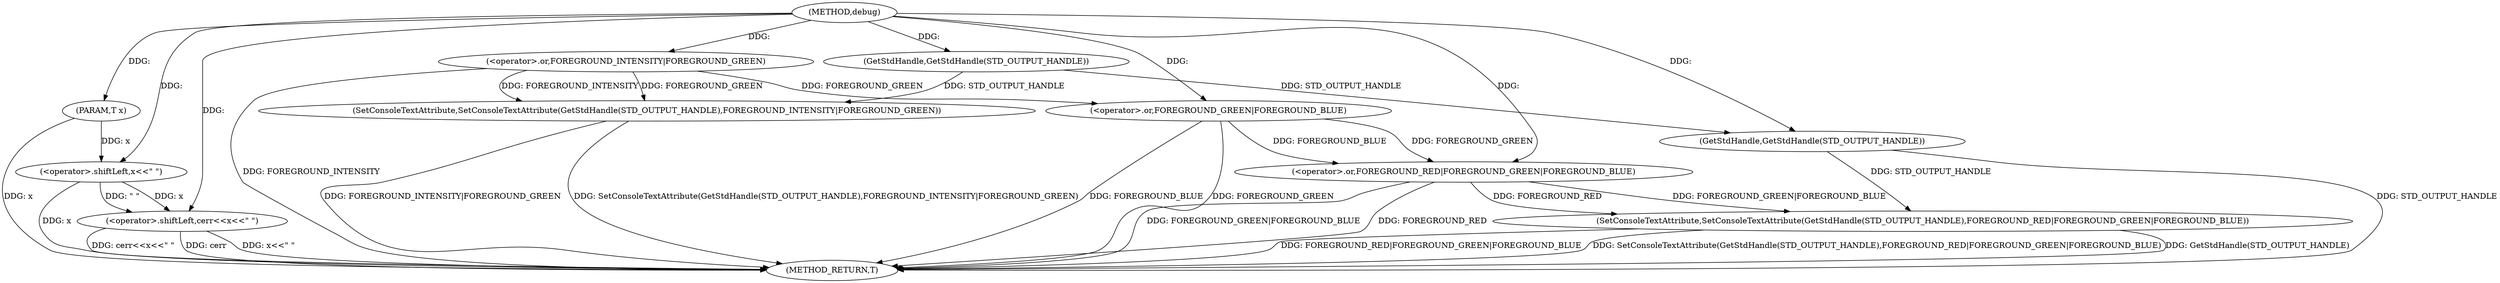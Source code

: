 digraph "debug" {  
"1000106" [label = "(METHOD,debug)" ]
"1000128" [label = "(METHOD_RETURN,T)" ]
"1000107" [label = "(PARAM,T x)" ]
"1000109" [label = "(SetConsoleTextAttribute,SetConsoleTextAttribute(GetStdHandle(STD_OUTPUT_HANDLE),FOREGROUND_INTENSITY|FOREGROUND_GREEN))" ]
"1000115" [label = "(<operator>.shiftLeft,cerr<<x<<\" \")" ]
"1000120" [label = "(SetConsoleTextAttribute,SetConsoleTextAttribute(GetStdHandle(STD_OUTPUT_HANDLE),FOREGROUND_RED|FOREGROUND_GREEN|FOREGROUND_BLUE))" ]
"1000110" [label = "(GetStdHandle,GetStdHandle(STD_OUTPUT_HANDLE))" ]
"1000112" [label = "(<operator>.or,FOREGROUND_INTENSITY|FOREGROUND_GREEN)" ]
"1000117" [label = "(<operator>.shiftLeft,x<<\" \")" ]
"1000121" [label = "(GetStdHandle,GetStdHandle(STD_OUTPUT_HANDLE))" ]
"1000123" [label = "(<operator>.or,FOREGROUND_RED|FOREGROUND_GREEN|FOREGROUND_BLUE)" ]
"1000125" [label = "(<operator>.or,FOREGROUND_GREEN|FOREGROUND_BLUE)" ]
  "1000107" -> "1000128"  [ label = "DDG: x"] 
  "1000109" -> "1000128"  [ label = "DDG: FOREGROUND_INTENSITY|FOREGROUND_GREEN"] 
  "1000109" -> "1000128"  [ label = "DDG: SetConsoleTextAttribute(GetStdHandle(STD_OUTPUT_HANDLE),FOREGROUND_INTENSITY|FOREGROUND_GREEN)"] 
  "1000117" -> "1000128"  [ label = "DDG: x"] 
  "1000115" -> "1000128"  [ label = "DDG: x<<\" \""] 
  "1000115" -> "1000128"  [ label = "DDG: cerr<<x<<\" \""] 
  "1000121" -> "1000128"  [ label = "DDG: STD_OUTPUT_HANDLE"] 
  "1000120" -> "1000128"  [ label = "DDG: GetStdHandle(STD_OUTPUT_HANDLE)"] 
  "1000125" -> "1000128"  [ label = "DDG: FOREGROUND_GREEN"] 
  "1000123" -> "1000128"  [ label = "DDG: FOREGROUND_GREEN|FOREGROUND_BLUE"] 
  "1000120" -> "1000128"  [ label = "DDG: FOREGROUND_RED|FOREGROUND_GREEN|FOREGROUND_BLUE"] 
  "1000120" -> "1000128"  [ label = "DDG: SetConsoleTextAttribute(GetStdHandle(STD_OUTPUT_HANDLE),FOREGROUND_RED|FOREGROUND_GREEN|FOREGROUND_BLUE)"] 
  "1000125" -> "1000128"  [ label = "DDG: FOREGROUND_BLUE"] 
  "1000112" -> "1000128"  [ label = "DDG: FOREGROUND_INTENSITY"] 
  "1000115" -> "1000128"  [ label = "DDG: cerr"] 
  "1000123" -> "1000128"  [ label = "DDG: FOREGROUND_RED"] 
  "1000106" -> "1000107"  [ label = "DDG: "] 
  "1000110" -> "1000109"  [ label = "DDG: STD_OUTPUT_HANDLE"] 
  "1000112" -> "1000109"  [ label = "DDG: FOREGROUND_INTENSITY"] 
  "1000112" -> "1000109"  [ label = "DDG: FOREGROUND_GREEN"] 
  "1000106" -> "1000115"  [ label = "DDG: "] 
  "1000117" -> "1000115"  [ label = "DDG: x"] 
  "1000117" -> "1000115"  [ label = "DDG: \" \""] 
  "1000121" -> "1000120"  [ label = "DDG: STD_OUTPUT_HANDLE"] 
  "1000123" -> "1000120"  [ label = "DDG: FOREGROUND_RED"] 
  "1000123" -> "1000120"  [ label = "DDG: FOREGROUND_GREEN|FOREGROUND_BLUE"] 
  "1000106" -> "1000110"  [ label = "DDG: "] 
  "1000106" -> "1000112"  [ label = "DDG: "] 
  "1000107" -> "1000117"  [ label = "DDG: x"] 
  "1000106" -> "1000117"  [ label = "DDG: "] 
  "1000110" -> "1000121"  [ label = "DDG: STD_OUTPUT_HANDLE"] 
  "1000106" -> "1000121"  [ label = "DDG: "] 
  "1000106" -> "1000123"  [ label = "DDG: "] 
  "1000125" -> "1000123"  [ label = "DDG: FOREGROUND_BLUE"] 
  "1000125" -> "1000123"  [ label = "DDG: FOREGROUND_GREEN"] 
  "1000112" -> "1000125"  [ label = "DDG: FOREGROUND_GREEN"] 
  "1000106" -> "1000125"  [ label = "DDG: "] 
}
